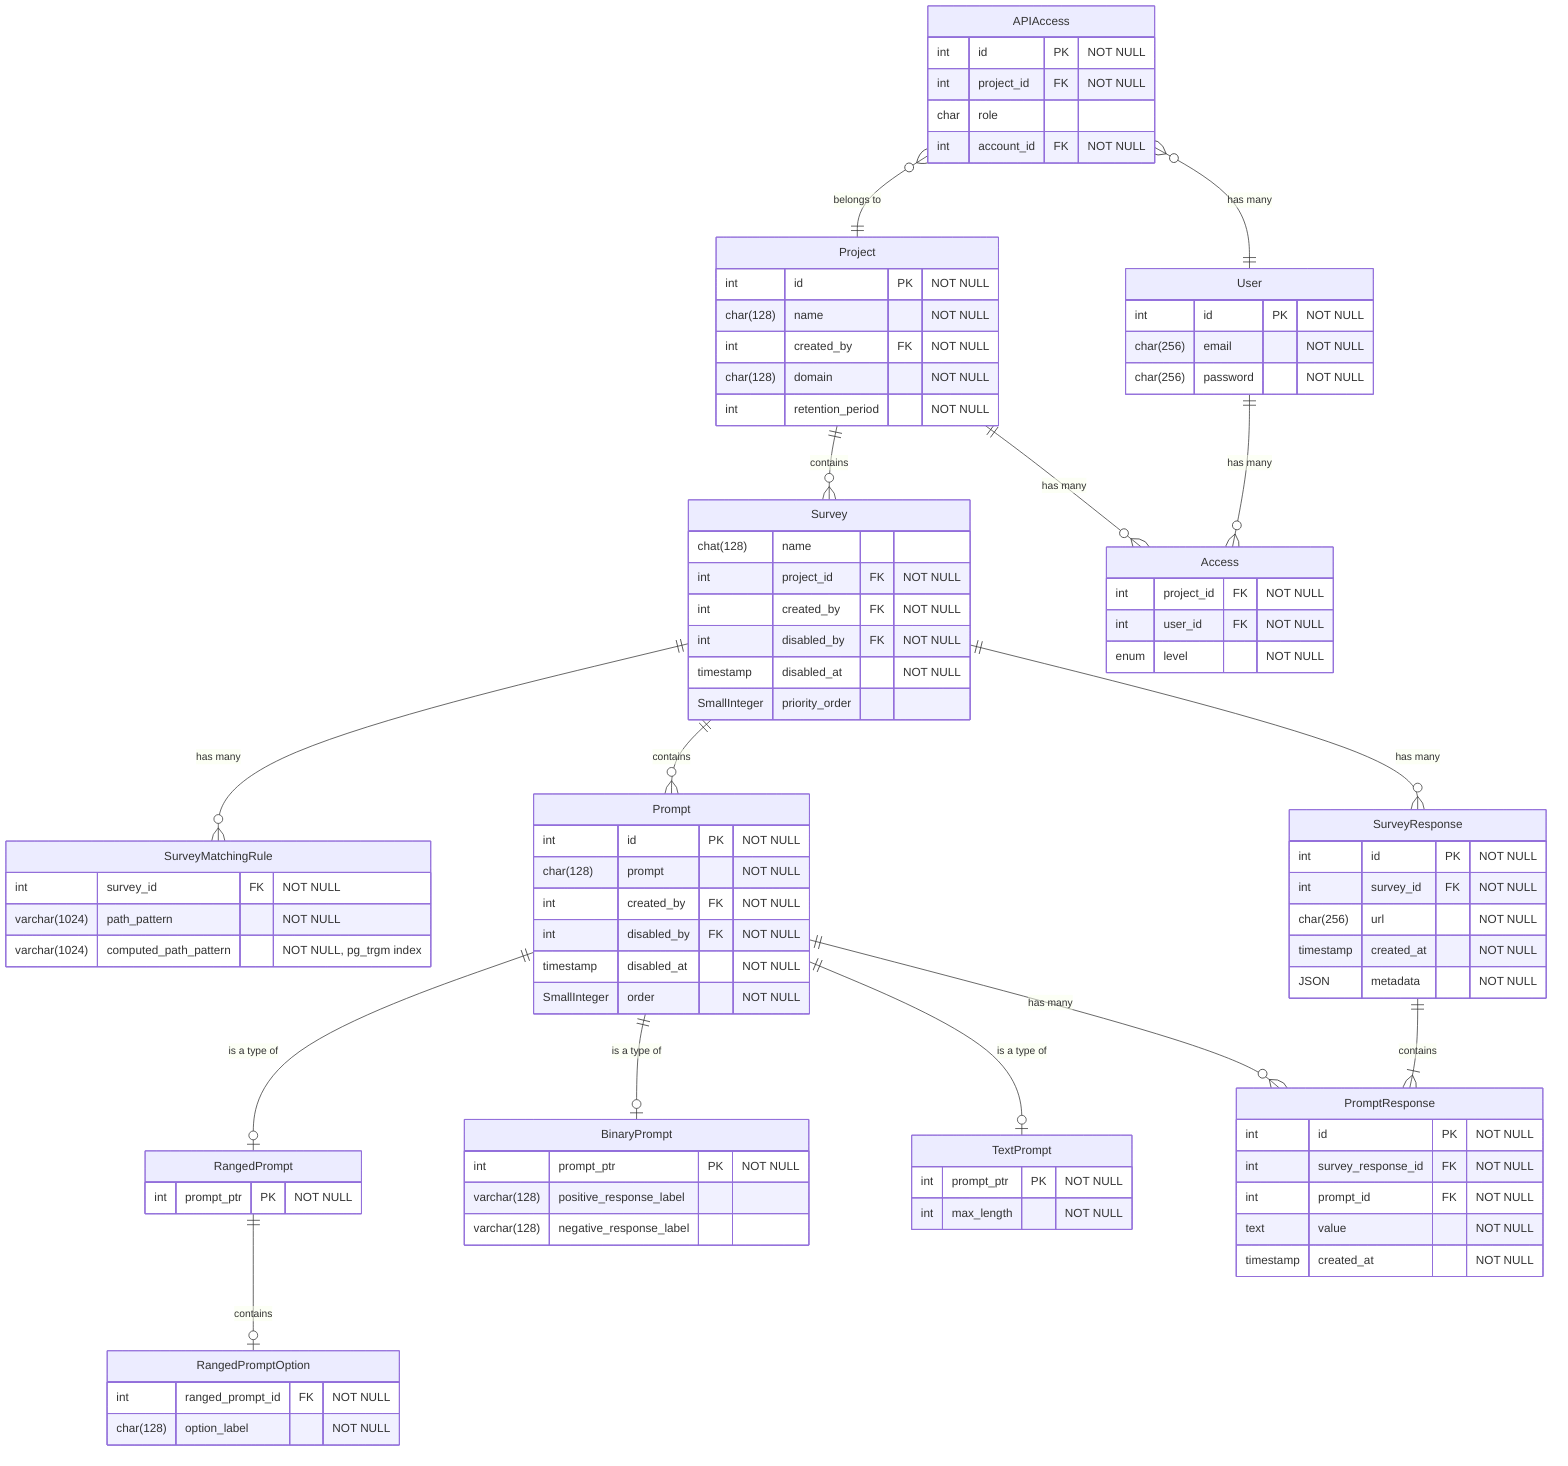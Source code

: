 erDiagram
    Project {
        int id PK "NOT NULL"
        char(128) name "NOT NULL"
        int created_by FK "NOT NULL"
        char(128) domain "NOT NULL"
        int retention_period "NOT NULL"
    }
    Survey {
        chat(128) name
        int project_id FK "NOT NULL"
        int created_by FK "NOT NULL"
        int disabled_by FK "NOT NULL"
        timestamp disabled_at "NOT NULL"
        SmallInteger priority_order
    }
    SurveyMatchingRule {
        int survey_id FK "NOT NULL"
        varchar(1024) path_pattern "NOT NULL"
        varchar(1024) computed_path_pattern "NOT NULL, pg_trgm index"
    }
    Prompt {
        int id PK "NOT NULL"
        char(128) prompt "NOT NULL"
        int created_by FK "NOT NULL"
        int disabled_by FK "NOT NULL"
        timestamp disabled_at "NOT NULL"
        SmallInteger order "NOT NULL"
    }
    RangedPrompt {
        int prompt_ptr PK "NOT NULL"
    }
    RangedPromptOption {
        int ranged_prompt_id FK "NOT NULL"
        char(128) option_label "NOT NULL"
    }
    BinaryPrompt {
        int prompt_ptr PK "NOT NULL"
        varchar(128) positive_response_label 
        varchar(128) negative_response_label 
    }
    TextPrompt {
        int prompt_ptr PK "NOT NULL"
        int max_length "NOT NULL"
    }
    SurveyResponse {
        int id PK "NOT NULL"
        int survey_id FK "NOT NULL"
        char(256) url "NOT NULL"
        timestamp created_at "NOT NULL"
        JSON metadata "NOT NULL"
    }
    PromptResponse {
        int id PK "NOT NULL"
        int survey_response_id FK "NOT NULL"
        int prompt_id FK "NOT NULL"
        text value "NOT NULL"
        timestamp created_at "NOT NULL"
    }
    User {
        int id PK "NOT NULL"
        char(256) email "NOT NULL"
        char(256) password "NOT NULL"
    }
    Access {
        int project_id FK "NOT NULL"
        int user_id FK "NOT NULL"
        enum level "NOT NULL"
    }
    APIAccess {
        int id PK "NOT NULL"
        int project_id FK "NOT NULL"
        char role
        int account_id FK "NOT NULL"
    }
    APIAccess }o--|| Project : "belongs to"
    Prompt ||--o| RangedPrompt : "is a type of"
    RangedPrompt ||--o| RangedPromptOption : "contains"
    Prompt ||--o| BinaryPrompt : "is a type of"
    Prompt ||--o| TextPrompt : "is a type of"
    Survey ||--o{ SurveyMatchingRule: "has many"
    Project ||--o{ Survey : "contains"
    Survey ||--o{ Prompt: "contains"
    Survey ||--o{ SurveyResponse: "has many"
    Prompt ||--o{ PromptResponse : "has many"
    SurveyResponse ||--|{ PromptResponse : "contains"
    Project ||--o{ Access : "has many"
    User ||--o{  Access : "has many"
    APIAccess }o--|| User : "has many"